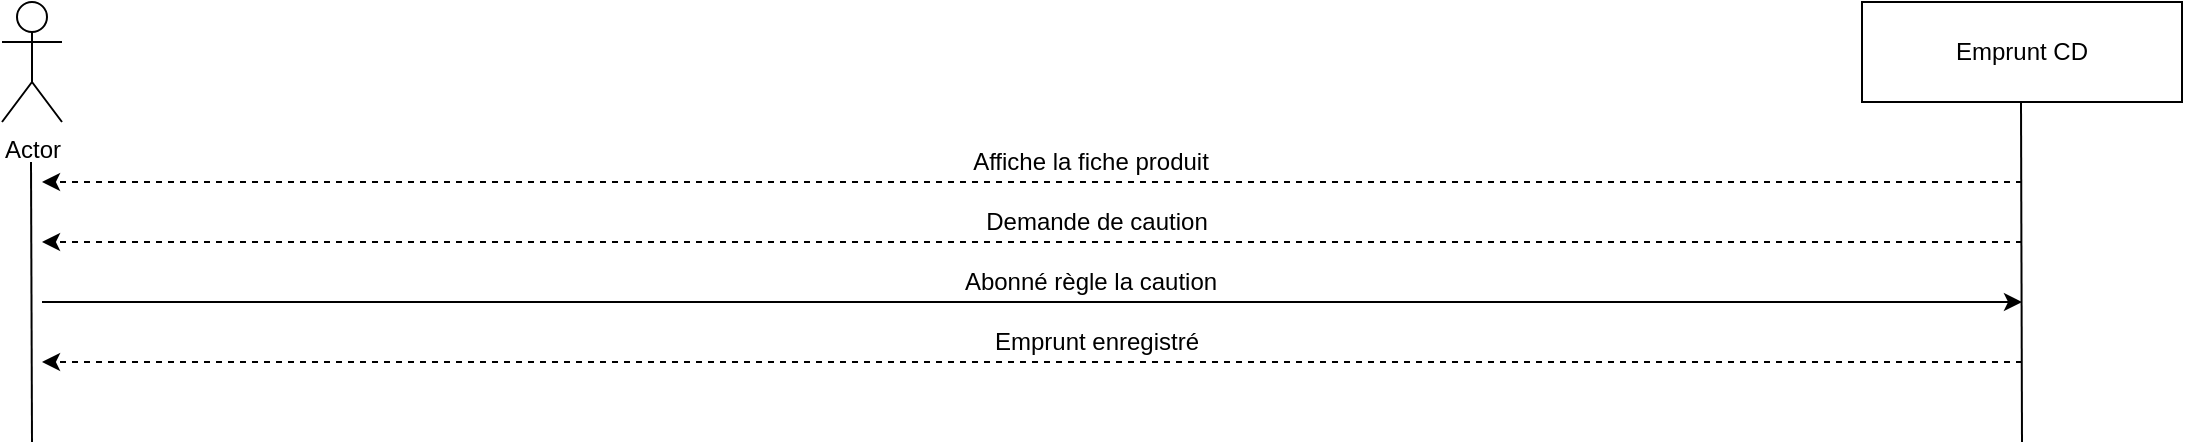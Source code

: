 <mxfile version="13.1.5" type="device"><diagram name="Page-1" id="e7e014a7-5840-1c2e-5031-d8a46d1fe8dd"><mxGraphModel dx="1422" dy="763" grid="1" gridSize="10" guides="1" tooltips="1" connect="1" arrows="1" fold="1" page="1" pageScale="1" pageWidth="1169" pageHeight="826" background="#ffffff" math="0" shadow="0"><root><mxCell id="0"/><mxCell id="1" parent="0"/><mxCell id="vrBTLn8OrW78p5O31Ii0-41" value="Actor" style="shape=umlActor;verticalLabelPosition=bottom;labelBackgroundColor=#ffffff;verticalAlign=top;html=1;outlineConnect=0;" vertex="1" parent="1"><mxGeometry x="40" y="40" width="30" height="60" as="geometry"/></mxCell><mxCell id="vrBTLn8OrW78p5O31Ii0-42" value="" style="endArrow=none;html=1;" edge="1" parent="1"><mxGeometry width="50" height="50" relative="1" as="geometry"><mxPoint x="55" y="260" as="sourcePoint"/><mxPoint x="54.5" y="120" as="targetPoint"/></mxGeometry></mxCell><mxCell id="vrBTLn8OrW78p5O31Ii0-43" value="Emprunt CD" style="rounded=0;whiteSpace=wrap;html=1;" vertex="1" parent="1"><mxGeometry x="970" y="40" width="160" height="50" as="geometry"/></mxCell><mxCell id="vrBTLn8OrW78p5O31Ii0-44" value="" style="endArrow=none;html=1;" edge="1" parent="1"><mxGeometry width="50" height="50" relative="1" as="geometry"><mxPoint x="1050" y="260" as="sourcePoint"/><mxPoint x="1049.5" y="90" as="targetPoint"/></mxGeometry></mxCell><mxCell id="vrBTLn8OrW78p5O31Ii0-49" value="Affiche la fiche produit" style="text;html=1;strokeColor=none;fillColor=none;align=center;verticalAlign=middle;whiteSpace=wrap;rounded=0;" vertex="1" parent="1"><mxGeometry x="427" y="110" width="315" height="20" as="geometry"/></mxCell><mxCell id="vrBTLn8OrW78p5O31Ii0-51" value="Demande de caution" style="text;html=1;strokeColor=none;fillColor=none;align=center;verticalAlign=middle;whiteSpace=wrap;rounded=0;" vertex="1" parent="1"><mxGeometry x="430" y="140" width="315" height="20" as="geometry"/></mxCell><mxCell id="vrBTLn8OrW78p5O31Ii0-54" value="Abonné règle la caution" style="text;html=1;strokeColor=none;fillColor=none;align=center;verticalAlign=middle;whiteSpace=wrap;rounded=0;" vertex="1" parent="1"><mxGeometry x="427" y="170" width="315" height="20" as="geometry"/></mxCell><mxCell id="vrBTLn8OrW78p5O31Ii0-102" value="" style="endArrow=classic;html=1;dashed=1;" edge="1" parent="1"><mxGeometry width="50" height="50" relative="1" as="geometry"><mxPoint x="1050" y="160" as="sourcePoint"/><mxPoint x="60" y="160" as="targetPoint"/></mxGeometry></mxCell><mxCell id="vrBTLn8OrW78p5O31Ii0-104" value="" style="endArrow=classic;html=1;dashed=1;" edge="1" parent="1"><mxGeometry width="50" height="50" relative="1" as="geometry"><mxPoint x="1050" y="130" as="sourcePoint"/><mxPoint x="60" y="130" as="targetPoint"/></mxGeometry></mxCell><mxCell id="vrBTLn8OrW78p5O31Ii0-109" value="Emprunt enregistré" style="text;html=1;strokeColor=none;fillColor=none;align=center;verticalAlign=middle;whiteSpace=wrap;rounded=0;" vertex="1" parent="1"><mxGeometry x="430" y="200" width="315" height="20" as="geometry"/></mxCell><mxCell id="vrBTLn8OrW78p5O31Ii0-112" value="" style="endArrow=classic;html=1;" edge="1" parent="1"><mxGeometry width="50" height="50" relative="1" as="geometry"><mxPoint x="60" y="190" as="sourcePoint"/><mxPoint x="1050" y="190" as="targetPoint"/></mxGeometry></mxCell><mxCell id="vrBTLn8OrW78p5O31Ii0-113" value="" style="endArrow=classic;html=1;dashed=1;" edge="1" parent="1"><mxGeometry width="50" height="50" relative="1" as="geometry"><mxPoint x="1050" y="220" as="sourcePoint"/><mxPoint x="60" y="220" as="targetPoint"/></mxGeometry></mxCell></root></mxGraphModel></diagram></mxfile>